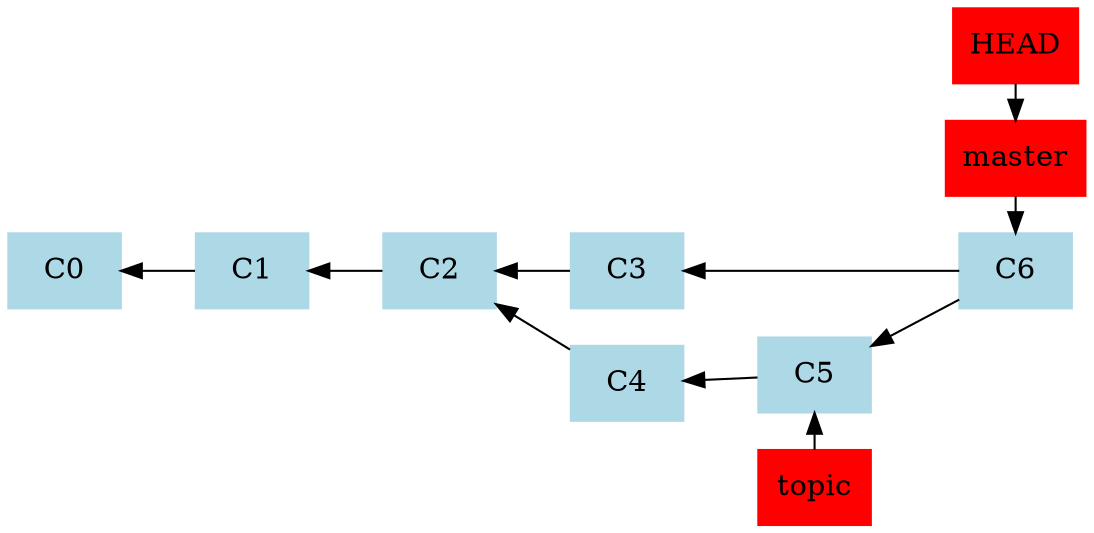 digraph G {
    rankdir=RL;
    C0,C1,C2,C3,C4,C5,C6[shape=box,style=filled,color=lightblue];
    HEAD,master,topic[shape=box,style=filled,color=red];
    C6->C3[weight=2];
    C3->C2[weight=2];
    C2->C1->C0;
    HEAD->master->C6;
    C6->C5->C4->C2;
    C5->topic[dir=back];
    {rank=same;topic,C5}
    {rank=same;HEAD,master,C6}
}

